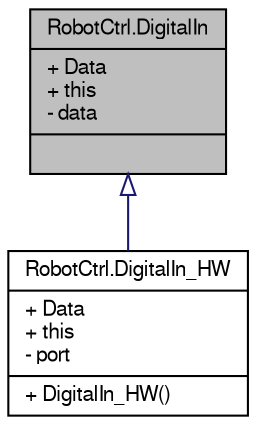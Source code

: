 digraph G
{
  edge [fontname="FreeSans",fontsize="10",labelfontname="FreeSans",labelfontsize="10"];
  node [fontname="FreeSans",fontsize="10",shape=record];
  Node1 [label="{RobotCtrl.DigitalIn\n|+ Data\l+ this\l- data\l|}",height=0.2,width=0.4,color="black", fillcolor="grey75", style="filled" fontcolor="black"];
  Node1 -> Node2 [dir=back,color="midnightblue",fontsize="10",style="solid",arrowtail="empty"];
  Node2 [label="{RobotCtrl.DigitalIn_HW\n|+ Data\l+ this\l- port\l|+ DigitalIn_HW()\l}",height=0.2,width=0.4,color="black", fillcolor="white", style="filled",URL="$class_robot_ctrl_1_1_digital_in___h_w.html"];
}
